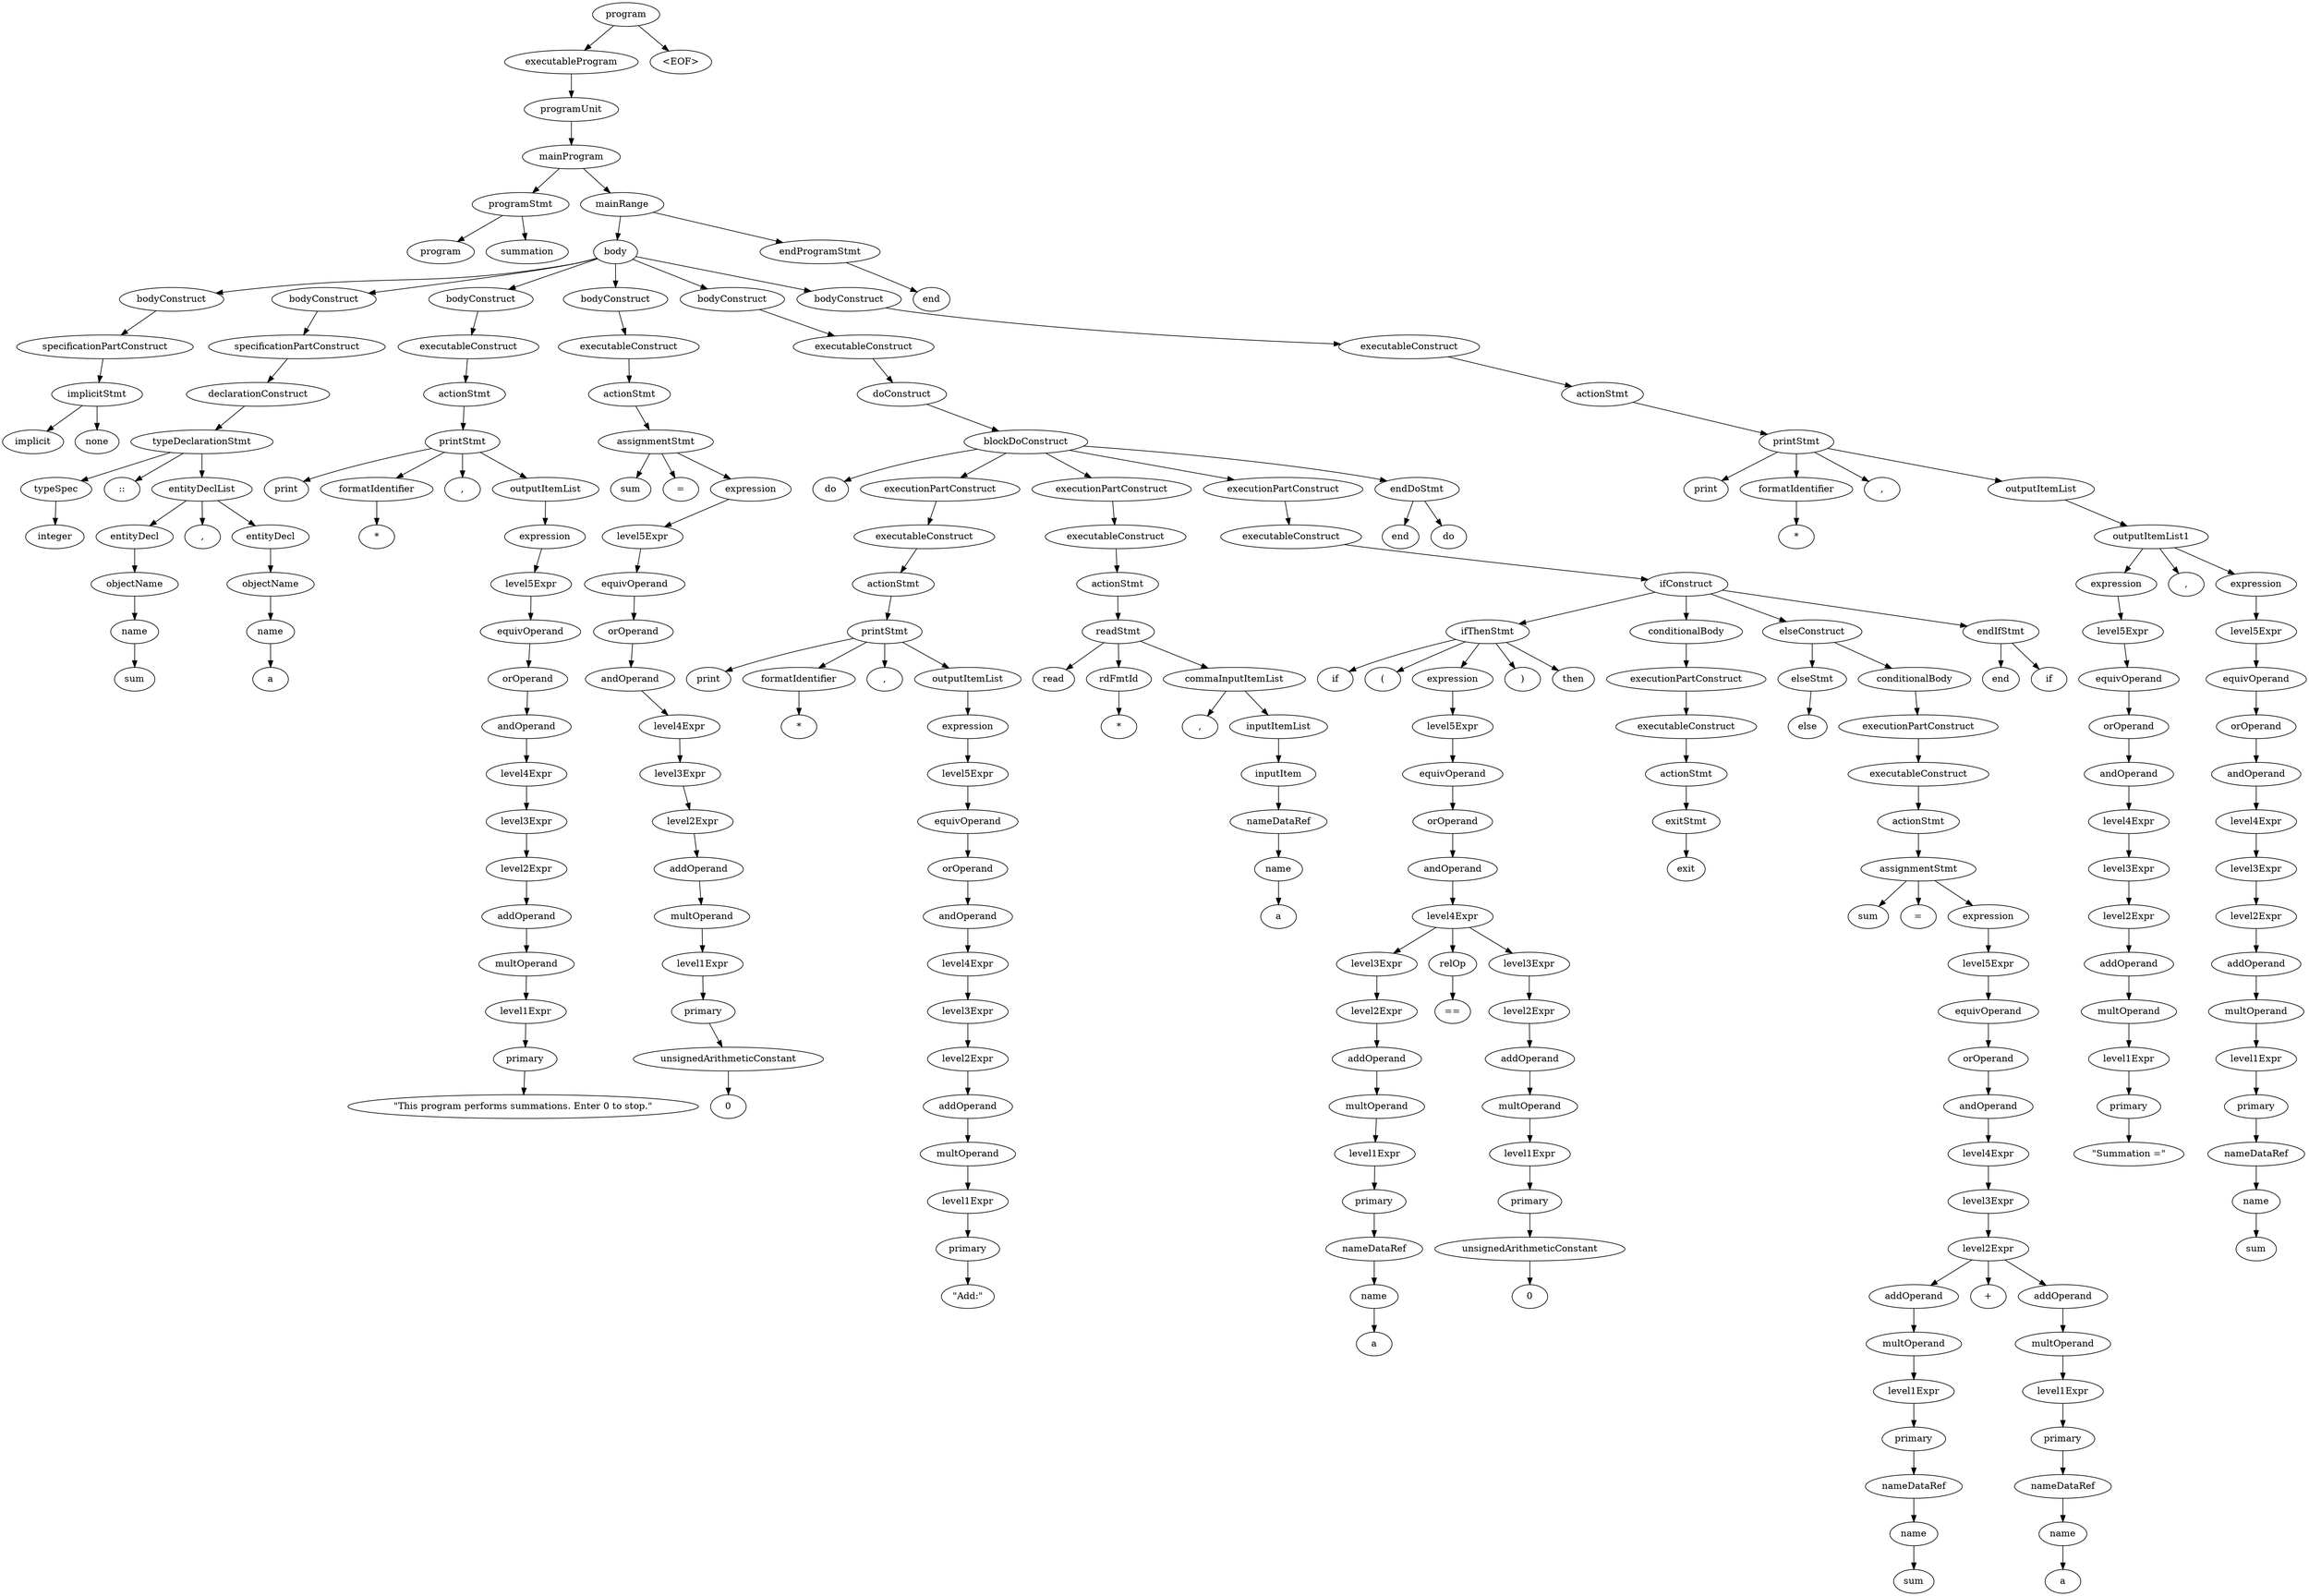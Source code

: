 digraph Tree {
node0 [label="program"];
node1 [label="executableProgram"];
node0 -> node1;
node2 [label="<EOF>"];
node0 -> node2;
node3 [label="programUnit"];
node1 -> node3;
node4 [label="mainProgram"];
node3 -> node4;
node5 [label="programStmt"];
node4 -> node5;
node6 [label="mainRange"];
node4 -> node6;
node7 [label="body"];
node6 -> node7;
node8 [label="endProgramStmt"];
node6 -> node8;
node9 [label="end"];
node8 -> node9;
node10 [label="bodyConstruct"];
node7 -> node10;
node11 [label="bodyConstruct"];
node7 -> node11;
node12 [label="bodyConstruct"];
node7 -> node12;
node13 [label="bodyConstruct"];
node7 -> node13;
node14 [label="bodyConstruct"];
node7 -> node14;
node15 [label="bodyConstruct"];
node7 -> node15;
node16 [label="executableConstruct"];
node15 -> node16;
node17 [label="actionStmt"];
node16 -> node17;
node18 [label="printStmt"];
node17 -> node18;
node19 [label="print"];
node18 -> node19;
node20 [label="formatIdentifier"];
node18 -> node20;
node21 [label=","];
node18 -> node21;
node22 [label="outputItemList"];
node18 -> node22;
node23 [label="outputItemList1"];
node22 -> node23;
node24 [label="expression"];
node23 -> node24;
node25 [label=","];
node23 -> node25;
node26 [label="expression"];
node23 -> node26;
node27 [label="level5Expr"];
node26 -> node27;
node28 [label="equivOperand"];
node27 -> node28;
node29 [label="orOperand"];
node28 -> node29;
node30 [label="andOperand"];
node29 -> node30;
node31 [label="level4Expr"];
node30 -> node31;
node32 [label="level3Expr"];
node31 -> node32;
node33 [label="level2Expr"];
node32 -> node33;
node34 [label="addOperand"];
node33 -> node34;
node35 [label="multOperand"];
node34 -> node35;
node36 [label="level1Expr"];
node35 -> node36;
node37 [label="primary"];
node36 -> node37;
node38 [label="nameDataRef"];
node37 -> node38;
node39 [label="name"];
node38 -> node39;
node40 [label="sum"];
node39 -> node40;
node41 [label="level5Expr"];
node24 -> node41;
node42 [label="equivOperand"];
node41 -> node42;
node43 [label="orOperand"];
node42 -> node43;
node44 [label="andOperand"];
node43 -> node44;
node45 [label="level4Expr"];
node44 -> node45;
node46 [label="level3Expr"];
node45 -> node46;
node47 [label="level2Expr"];
node46 -> node47;
node48 [label="addOperand"];
node47 -> node48;
node49 [label="multOperand"];
node48 -> node49;
node50 [label="level1Expr"];
node49 -> node50;
node51 [label="primary"];
node50 -> node51;
node52 [label="\"Summation =\""];
node51 -> node52;
node53 [label="*"];
node20 -> node53;
node54 [label="executableConstruct"];
node14 -> node54;
node55 [label="doConstruct"];
node54 -> node55;
node56 [label="blockDoConstruct"];
node55 -> node56;
node57 [label="do"];
node56 -> node57;
node58 [label="executionPartConstruct"];
node56 -> node58;
node59 [label="executionPartConstruct"];
node56 -> node59;
node60 [label="executionPartConstruct"];
node56 -> node60;
node61 [label="endDoStmt"];
node56 -> node61;
node62 [label="end"];
node61 -> node62;
node63 [label="do"];
node61 -> node63;
node64 [label="executableConstruct"];
node60 -> node64;
node65 [label="ifConstruct"];
node64 -> node65;
node66 [label="ifThenStmt"];
node65 -> node66;
node67 [label="conditionalBody"];
node65 -> node67;
node68 [label="elseConstruct"];
node65 -> node68;
node69 [label="endIfStmt"];
node65 -> node69;
node70 [label="end"];
node69 -> node70;
node71 [label="if"];
node69 -> node71;
node72 [label="elseStmt"];
node68 -> node72;
node73 [label="conditionalBody"];
node68 -> node73;
node74 [label="executionPartConstruct"];
node73 -> node74;
node75 [label="executableConstruct"];
node74 -> node75;
node76 [label="actionStmt"];
node75 -> node76;
node77 [label="assignmentStmt"];
node76 -> node77;
node78 [label="sum"];
node77 -> node78;
node79 [label="="];
node77 -> node79;
node80 [label="expression"];
node77 -> node80;
node81 [label="level5Expr"];
node80 -> node81;
node82 [label="equivOperand"];
node81 -> node82;
node83 [label="orOperand"];
node82 -> node83;
node84 [label="andOperand"];
node83 -> node84;
node85 [label="level4Expr"];
node84 -> node85;
node86 [label="level3Expr"];
node85 -> node86;
node87 [label="level2Expr"];
node86 -> node87;
node88 [label="addOperand"];
node87 -> node88;
node89 [label="+"];
node87 -> node89;
node90 [label="addOperand"];
node87 -> node90;
node91 [label="multOperand"];
node90 -> node91;
node92 [label="level1Expr"];
node91 -> node92;
node93 [label="primary"];
node92 -> node93;
node94 [label="nameDataRef"];
node93 -> node94;
node95 [label="name"];
node94 -> node95;
node96 [label="a"];
node95 -> node96;
node97 [label="multOperand"];
node88 -> node97;
node98 [label="level1Expr"];
node97 -> node98;
node99 [label="primary"];
node98 -> node99;
node100 [label="nameDataRef"];
node99 -> node100;
node101 [label="name"];
node100 -> node101;
node102 [label="sum"];
node101 -> node102;
node103 [label="else"];
node72 -> node103;
node104 [label="executionPartConstruct"];
node67 -> node104;
node105 [label="executableConstruct"];
node104 -> node105;
node106 [label="actionStmt"];
node105 -> node106;
node107 [label="exitStmt"];
node106 -> node107;
node108 [label="exit"];
node107 -> node108;
node109 [label="if"];
node66 -> node109;
node110 [label="("];
node66 -> node110;
node111 [label="expression"];
node66 -> node111;
node112 [label=")"];
node66 -> node112;
node113 [label="then"];
node66 -> node113;
node114 [label="level5Expr"];
node111 -> node114;
node115 [label="equivOperand"];
node114 -> node115;
node116 [label="orOperand"];
node115 -> node116;
node117 [label="andOperand"];
node116 -> node117;
node118 [label="level4Expr"];
node117 -> node118;
node119 [label="level3Expr"];
node118 -> node119;
node120 [label="relOp"];
node118 -> node120;
node121 [label="level3Expr"];
node118 -> node121;
node122 [label="level2Expr"];
node121 -> node122;
node123 [label="addOperand"];
node122 -> node123;
node124 [label="multOperand"];
node123 -> node124;
node125 [label="level1Expr"];
node124 -> node125;
node126 [label="primary"];
node125 -> node126;
node127 [label="unsignedArithmeticConstant"];
node126 -> node127;
node128 [label="0"];
node127 -> node128;
node129 [label="=="];
node120 -> node129;
node130 [label="level2Expr"];
node119 -> node130;
node131 [label="addOperand"];
node130 -> node131;
node132 [label="multOperand"];
node131 -> node132;
node133 [label="level1Expr"];
node132 -> node133;
node134 [label="primary"];
node133 -> node134;
node135 [label="nameDataRef"];
node134 -> node135;
node136 [label="name"];
node135 -> node136;
node137 [label="a"];
node136 -> node137;
node138 [label="executableConstruct"];
node59 -> node138;
node139 [label="actionStmt"];
node138 -> node139;
node140 [label="readStmt"];
node139 -> node140;
node141 [label="read"];
node140 -> node141;
node142 [label="rdFmtId"];
node140 -> node142;
node143 [label="commaInputItemList"];
node140 -> node143;
node144 [label=","];
node143 -> node144;
node145 [label="inputItemList"];
node143 -> node145;
node146 [label="inputItem"];
node145 -> node146;
node147 [label="nameDataRef"];
node146 -> node147;
node148 [label="name"];
node147 -> node148;
node149 [label="a"];
node148 -> node149;
node150 [label="*"];
node142 -> node150;
node151 [label="executableConstruct"];
node58 -> node151;
node152 [label="actionStmt"];
node151 -> node152;
node153 [label="printStmt"];
node152 -> node153;
node154 [label="print"];
node153 -> node154;
node155 [label="formatIdentifier"];
node153 -> node155;
node156 [label=","];
node153 -> node156;
node157 [label="outputItemList"];
node153 -> node157;
node158 [label="expression"];
node157 -> node158;
node159 [label="level5Expr"];
node158 -> node159;
node160 [label="equivOperand"];
node159 -> node160;
node161 [label="orOperand"];
node160 -> node161;
node162 [label="andOperand"];
node161 -> node162;
node163 [label="level4Expr"];
node162 -> node163;
node164 [label="level3Expr"];
node163 -> node164;
node165 [label="level2Expr"];
node164 -> node165;
node166 [label="addOperand"];
node165 -> node166;
node167 [label="multOperand"];
node166 -> node167;
node168 [label="level1Expr"];
node167 -> node168;
node169 [label="primary"];
node168 -> node169;
node170 [label="\"Add:\""];
node169 -> node170;
node171 [label="*"];
node155 -> node171;
node172 [label="executableConstruct"];
node13 -> node172;
node173 [label="actionStmt"];
node172 -> node173;
node174 [label="assignmentStmt"];
node173 -> node174;
node175 [label="sum"];
node174 -> node175;
node176 [label="="];
node174 -> node176;
node177 [label="expression"];
node174 -> node177;
node178 [label="level5Expr"];
node177 -> node178;
node179 [label="equivOperand"];
node178 -> node179;
node180 [label="orOperand"];
node179 -> node180;
node181 [label="andOperand"];
node180 -> node181;
node182 [label="level4Expr"];
node181 -> node182;
node183 [label="level3Expr"];
node182 -> node183;
node184 [label="level2Expr"];
node183 -> node184;
node185 [label="addOperand"];
node184 -> node185;
node186 [label="multOperand"];
node185 -> node186;
node187 [label="level1Expr"];
node186 -> node187;
node188 [label="primary"];
node187 -> node188;
node189 [label="unsignedArithmeticConstant"];
node188 -> node189;
node190 [label="0"];
node189 -> node190;
node191 [label="executableConstruct"];
node12 -> node191;
node192 [label="actionStmt"];
node191 -> node192;
node193 [label="printStmt"];
node192 -> node193;
node194 [label="print"];
node193 -> node194;
node195 [label="formatIdentifier"];
node193 -> node195;
node196 [label=","];
node193 -> node196;
node197 [label="outputItemList"];
node193 -> node197;
node198 [label="expression"];
node197 -> node198;
node199 [label="level5Expr"];
node198 -> node199;
node200 [label="equivOperand"];
node199 -> node200;
node201 [label="orOperand"];
node200 -> node201;
node202 [label="andOperand"];
node201 -> node202;
node203 [label="level4Expr"];
node202 -> node203;
node204 [label="level3Expr"];
node203 -> node204;
node205 [label="level2Expr"];
node204 -> node205;
node206 [label="addOperand"];
node205 -> node206;
node207 [label="multOperand"];
node206 -> node207;
node208 [label="level1Expr"];
node207 -> node208;
node209 [label="primary"];
node208 -> node209;
node210 [label="\"This program performs summations. Enter 0 to stop.\""];
node209 -> node210;
node211 [label="*"];
node195 -> node211;
node212 [label="specificationPartConstruct"];
node11 -> node212;
node213 [label="declarationConstruct"];
node212 -> node213;
node214 [label="typeDeclarationStmt"];
node213 -> node214;
node215 [label="typeSpec"];
node214 -> node215;
node216 [label="::"];
node214 -> node216;
node217 [label="entityDeclList"];
node214 -> node217;
node218 [label="entityDecl"];
node217 -> node218;
node219 [label=","];
node217 -> node219;
node220 [label="entityDecl"];
node217 -> node220;
node221 [label="objectName"];
node220 -> node221;
node222 [label="name"];
node221 -> node222;
node223 [label="a"];
node222 -> node223;
node224 [label="objectName"];
node218 -> node224;
node225 [label="name"];
node224 -> node225;
node226 [label="sum"];
node225 -> node226;
node227 [label="integer"];
node215 -> node227;
node228 [label="specificationPartConstruct"];
node10 -> node228;
node229 [label="implicitStmt"];
node228 -> node229;
node230 [label="implicit"];
node229 -> node230;
node231 [label="none"];
node229 -> node231;
node232 [label="program"];
node5 -> node232;
node233 [label="summation"];
node5 -> node233;
}

